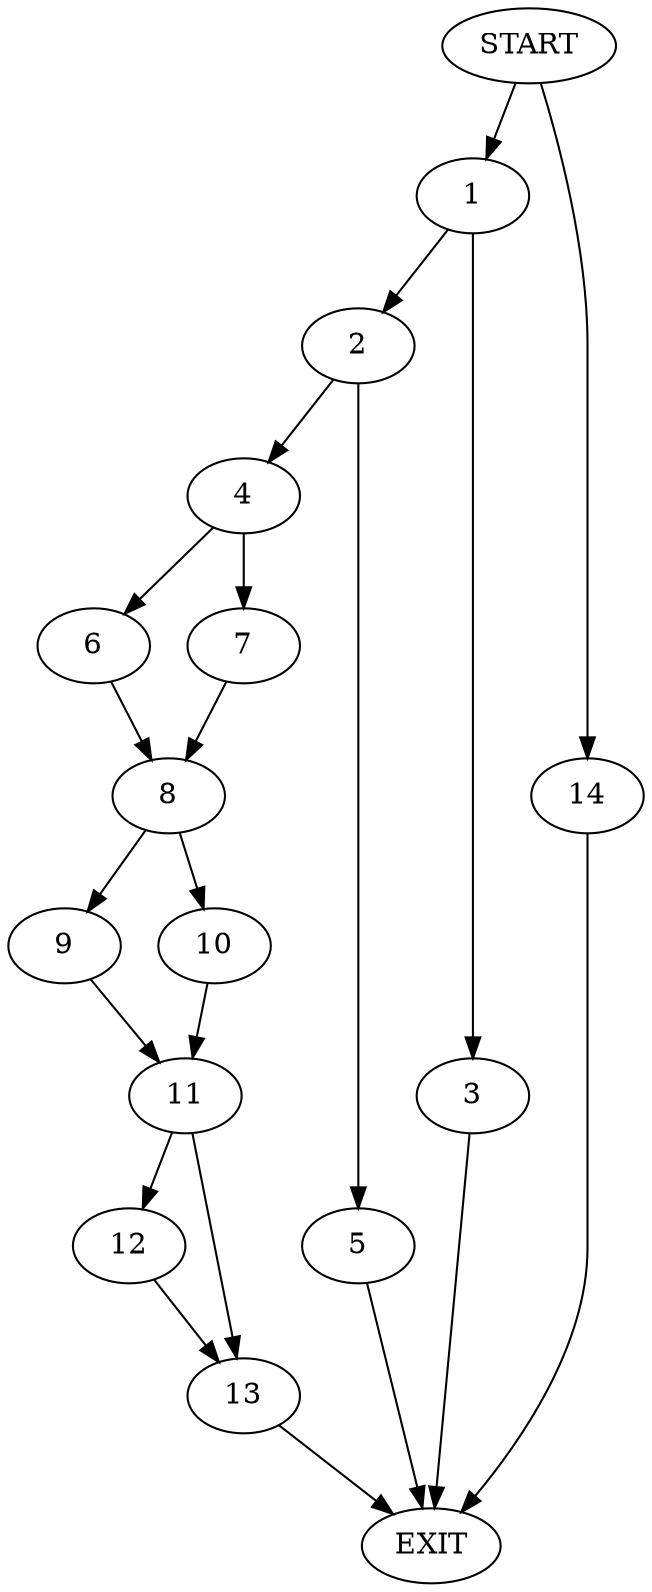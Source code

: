 digraph {
0 [label="START"]
15 [label="EXIT"]
0 -> 1
1 -> 2
1 -> 3
3 -> 15
2 -> 4
2 -> 5
4 -> 6
4 -> 7
5 -> 15
6 -> 8
7 -> 8
8 -> 9
8 -> 10
10 -> 11
9 -> 11
11 -> 12
11 -> 13
13 -> 15
12 -> 13
0 -> 14
14 -> 15
}
